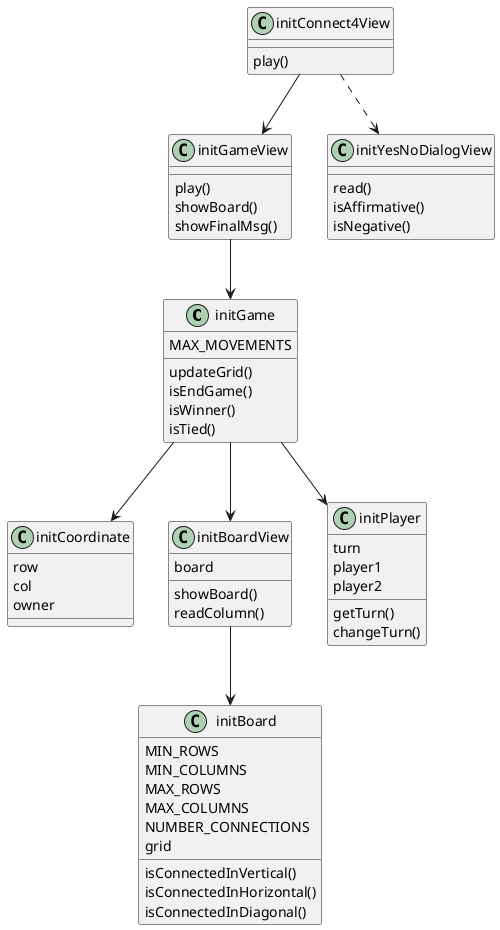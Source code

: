 @startuml
'https://plantuml.com/class-diagram

class initGame
class initCoordinate
class initBoardView
class initBoard
class initPlayer
class initGameView
class initYesNoDialogView
class initConnect4View

initConnect4View --> initGameView
initConnect4View ..> initYesNoDialogView
initGameView -->initGame
initGame --> initCoordinate
initGame --> initBoardView
initBoardView --> initBoard
initGame --> initPlayer

class initGame{
MAX_MOVEMENTS
updateGrid()
isEndGame()
isWinner()
isTied()
}
class initCoordinate{
row
col
owner
}
class initBoardView{
board
showBoard()
readColumn()
}
class initBoard{
MIN_ROWS
MIN_COLUMNS
MAX_ROWS
MAX_COLUMNS
NUMBER_CONNECTIONS
grid
isConnectedInVertical()
isConnectedInHorizontal()
isConnectedInDiagonal()
}
class initPlayer{
turn
player1
player2
getTurn()
changeTurn()
}
class initGameView{
play()
showBoard()
showFinalMsg()
}
class initYesNoDialogView{
read()
isAffirmative()
isNegative()
}
class initConnect4View{
play()
}
@enduml
